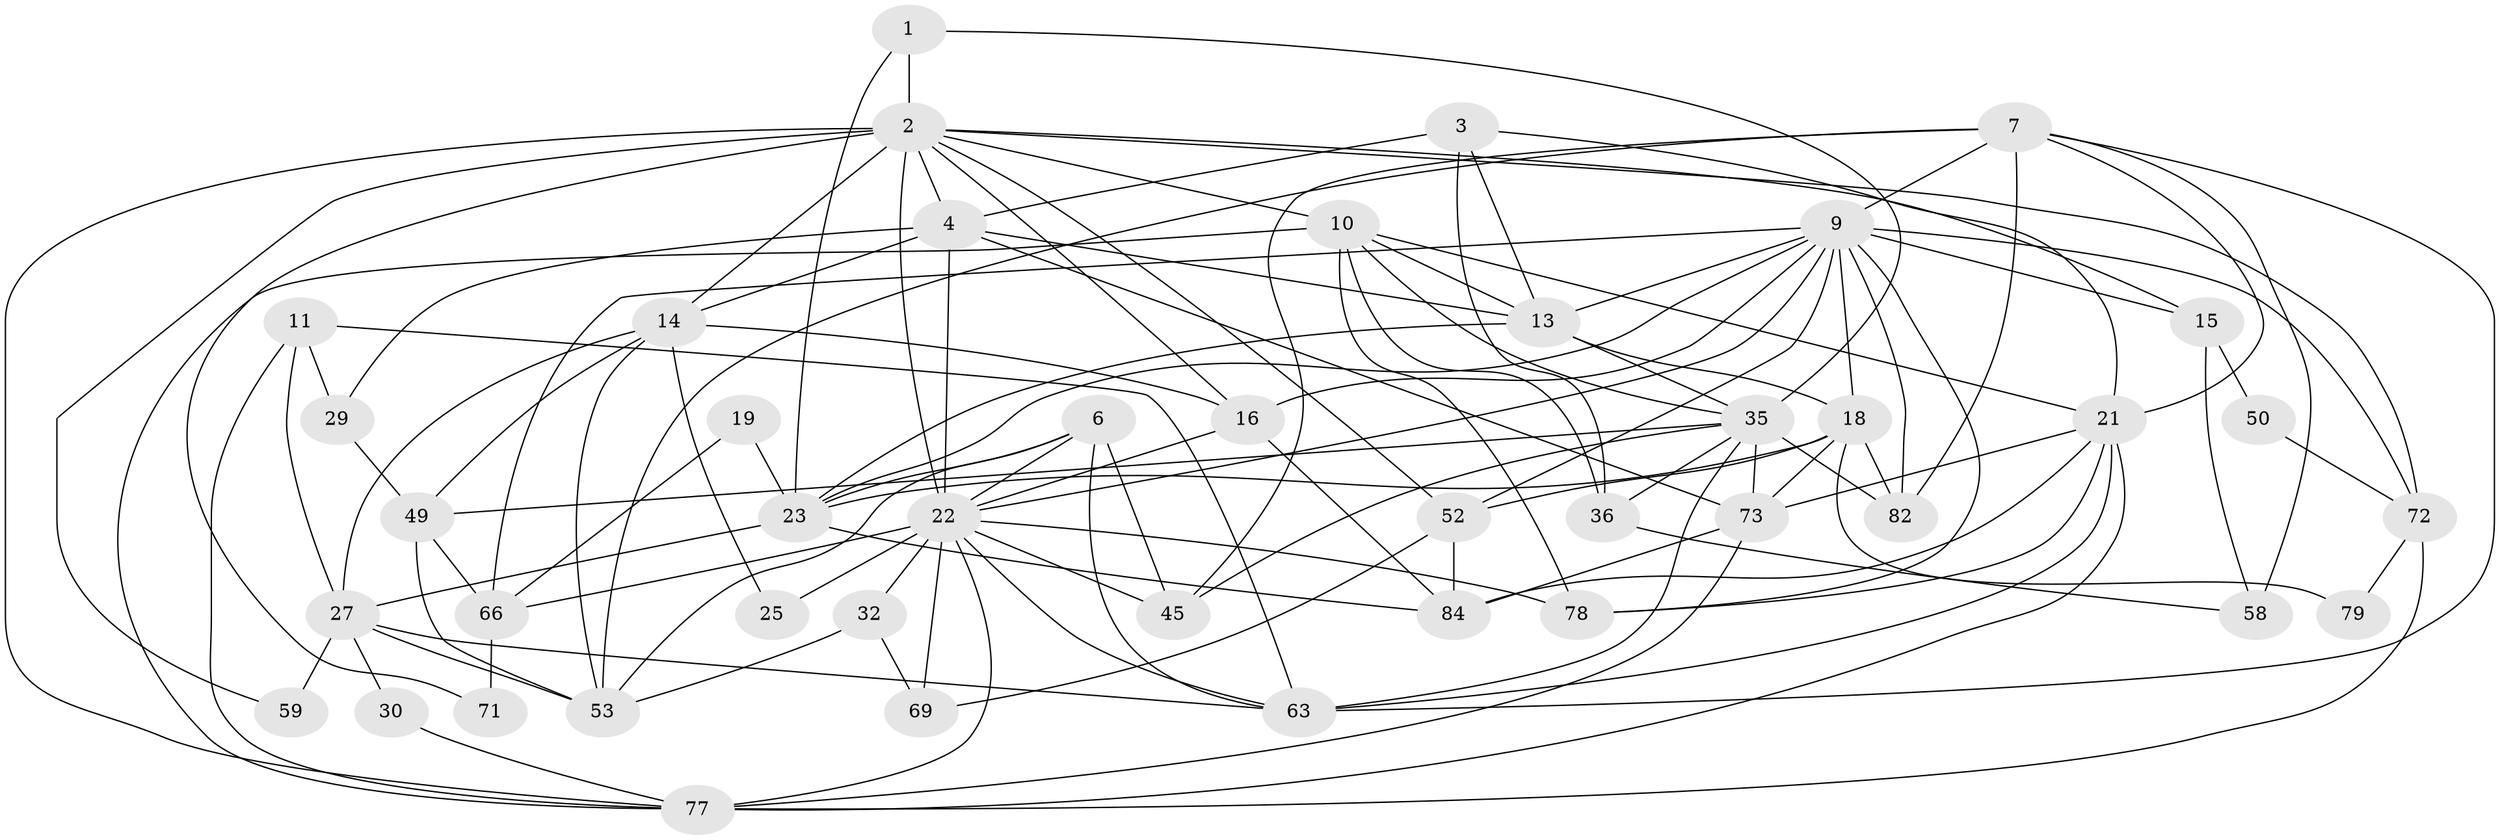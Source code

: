 // original degree distribution, {2: 0.1724137931034483, 3: 0.1839080459770115, 4: 0.3793103448275862, 6: 0.08045977011494253, 7: 0.05747126436781609, 8: 0.022988505747126436, 5: 0.10344827586206896}
// Generated by graph-tools (version 1.1) at 2025/15/03/09/25 04:15:06]
// undirected, 43 vertices, 115 edges
graph export_dot {
graph [start="1"]
  node [color=gray90,style=filled];
  1 [super="+34"];
  2 [super="+61+5"];
  3;
  4 [super="+12+20"];
  6 [super="+26"];
  7 [super="+8"];
  9 [super="+44+33+57"];
  10 [super="+60+56"];
  11 [super="+76"];
  13 [super="+17+81+39"];
  14 [super="+40"];
  15;
  16 [super="+37"];
  18 [super="+70"];
  19;
  21 [super="+28+65"];
  22 [super="+24+43"];
  23 [super="+83+31"];
  25;
  27 [super="+38"];
  29;
  30;
  32 [super="+51"];
  35 [super="+48"];
  36 [super="+41"];
  45;
  49;
  50;
  52 [super="+67"];
  53 [super="+68"];
  58;
  59;
  63 [super="+80"];
  66;
  69;
  71;
  72 [super="+86"];
  73 [super="+74"];
  77;
  78;
  79;
  82;
  84;
  1 -- 35;
  1 -- 23;
  1 -- 2 [weight=2];
  2 -- 15;
  2 -- 71;
  2 -- 59;
  2 -- 22 [weight=3];
  2 -- 52;
  2 -- 4;
  2 -- 72;
  2 -- 10 [weight=2];
  2 -- 77;
  2 -- 14;
  2 -- 16;
  3 -- 36;
  3 -- 21;
  3 -- 4;
  3 -- 13;
  4 -- 29;
  4 -- 13;
  4 -- 14;
  4 -- 73;
  4 -- 22;
  6 -- 53;
  6 -- 23 [weight=2];
  6 -- 63;
  6 -- 45;
  6 -- 22;
  7 -- 45;
  7 -- 58;
  7 -- 63;
  7 -- 82;
  7 -- 21;
  7 -- 9 [weight=2];
  7 -- 53;
  9 -- 15;
  9 -- 66 [weight=2];
  9 -- 72;
  9 -- 23;
  9 -- 16;
  9 -- 18;
  9 -- 52;
  9 -- 82;
  9 -- 13;
  9 -- 78;
  9 -- 22;
  10 -- 21;
  10 -- 35 [weight=2];
  10 -- 36;
  10 -- 77;
  10 -- 13;
  10 -- 78;
  11 -- 77;
  11 -- 29;
  11 -- 63;
  11 -- 27;
  13 -- 35;
  13 -- 18 [weight=2];
  13 -- 23;
  14 -- 49;
  14 -- 53;
  14 -- 27;
  14 -- 25;
  14 -- 16;
  15 -- 58;
  15 -- 50;
  16 -- 84;
  16 -- 22;
  18 -- 79;
  18 -- 82;
  18 -- 23;
  18 -- 52;
  18 -- 73;
  19 -- 66;
  19 -- 23;
  21 -- 84;
  21 -- 78;
  21 -- 73;
  21 -- 77;
  21 -- 63;
  22 -- 77;
  22 -- 25;
  22 -- 78;
  22 -- 32;
  22 -- 66;
  22 -- 69;
  22 -- 45;
  22 -- 63;
  23 -- 84;
  23 -- 27 [weight=2];
  27 -- 30;
  27 -- 59;
  27 -- 53;
  27 -- 63;
  29 -- 49;
  30 -- 77;
  32 -- 69;
  32 -- 53;
  35 -- 36;
  35 -- 45;
  35 -- 49;
  35 -- 82;
  35 -- 63;
  35 -- 73;
  36 -- 58 [weight=2];
  49 -- 66;
  49 -- 53;
  50 -- 72;
  52 -- 84;
  52 -- 69;
  66 -- 71;
  72 -- 77;
  72 -- 79;
  73 -- 77;
  73 -- 84;
}
